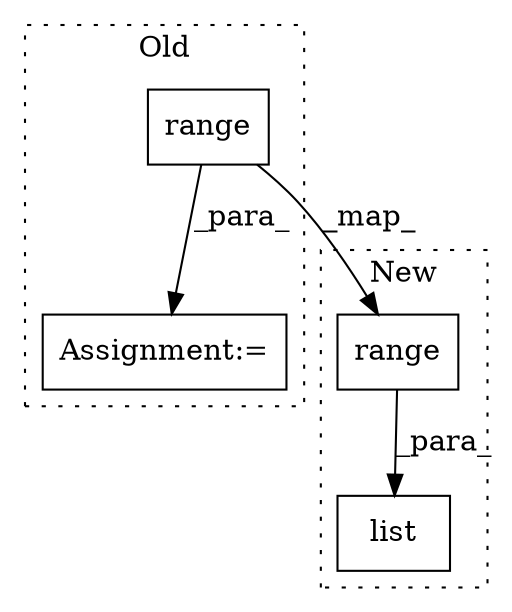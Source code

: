 digraph G {
subgraph cluster0 {
1 [label="range" a="32" s="1714,1734" l="6,1" shape="box"];
4 [label="Assignment:=" a="7" s="1707" l="37" shape="box"];
label = "Old";
style="dotted";
}
subgraph cluster1 {
2 [label="range" a="32" s="1657,1677" l="6,1" shape="box"];
3 [label="list" a="32" s="1652,1678" l="5,1" shape="box"];
label = "New";
style="dotted";
}
1 -> 2 [label="_map_"];
1 -> 4 [label="_para_"];
2 -> 3 [label="_para_"];
}